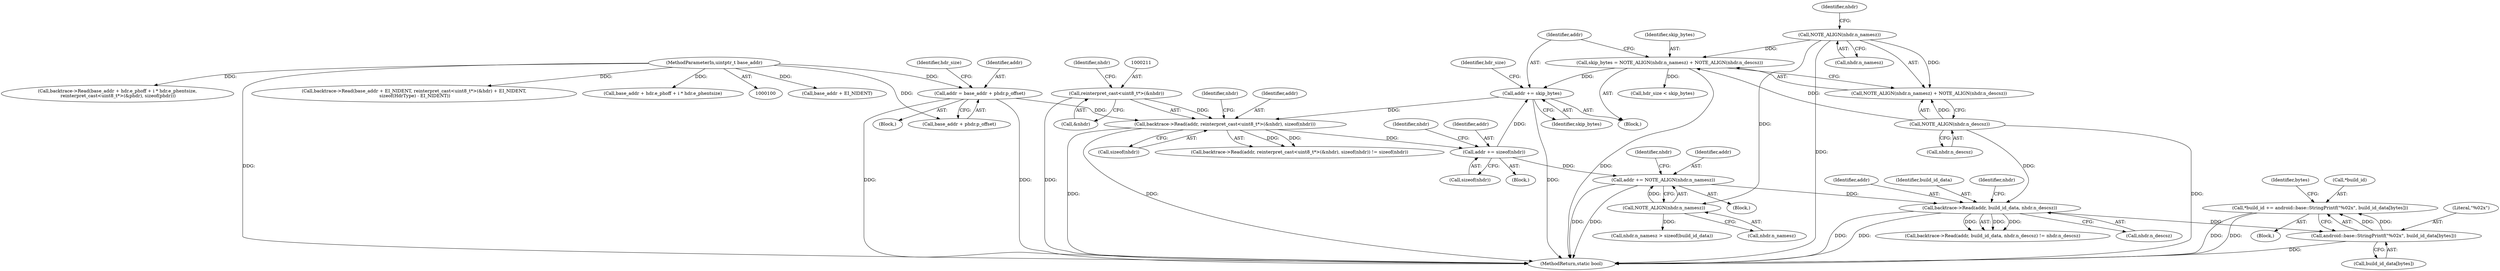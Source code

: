 digraph "0_Android_d917514bd6b270df431ea4e781a865764d406120@pointer" {
"1000282" [label="(Call,*build_id += android::base::StringPrintf(\"%02x\", build_id_data[bytes]))"];
"1000285" [label="(Call,android::base::StringPrintf(\"%02x\", build_id_data[bytes]))"];
"1000256" [label="(Call,backtrace->Read(addr, build_id_data, nhdr.n_descsz))"];
"1000232" [label="(Call,addr += NOTE_ALIGN(nhdr.n_namesz))"];
"1000234" [label="(Call,NOTE_ALIGN(nhdr.n_namesz))"];
"1000302" [label="(Call,NOTE_ALIGN(nhdr.n_namesz))"];
"1000221" [label="(Call,addr += sizeof(nhdr))"];
"1000208" [label="(Call,backtrace->Read(addr, reinterpret_cast<uint8_t*>(&nhdr), sizeof(nhdr)))"];
"1000310" [label="(Call,addr += skip_bytes)"];
"1000299" [label="(Call,skip_bytes = NOTE_ALIGN(nhdr.n_namesz) + NOTE_ALIGN(nhdr.n_descsz))"];
"1000306" [label="(Call,NOTE_ALIGN(nhdr.n_descsz))"];
"1000192" [label="(Call,addr = base_addr + phdr.p_offset)"];
"1000102" [label="(MethodParameterIn,uintptr_t base_addr)"];
"1000210" [label="(Call,reinterpret_cast<uint8_t*>(&nhdr))"];
"1000282" [label="(Call,*build_id += android::base::StringPrintf(\"%02x\", build_id_data[bytes]))"];
"1000201" [label="(Identifier,hdr_size)"];
"1000306" [label="(Call,NOTE_ALIGN(nhdr.n_descsz))"];
"1000287" [label="(Call,build_id_data[bytes])"];
"1000228" [label="(Identifier,nhdr)"];
"1000280" [label="(Identifier,bytes)"];
"1000217" [label="(Identifier,nhdr)"];
"1000315" [label="(Identifier,hdr_size)"];
"1000234" [label="(Call,NOTE_ALIGN(nhdr.n_namesz))"];
"1000193" [label="(Identifier,addr)"];
"1000208" [label="(Call,backtrace->Read(addr, reinterpret_cast<uint8_t*>(&nhdr), sizeof(nhdr)))"];
"1000119" [label="(Call,base_addr + EI_NIDENT)"];
"1000256" [label="(Call,backtrace->Read(addr, build_id_data, nhdr.n_descsz))"];
"1000155" [label="(Call,backtrace->Read(base_addr + hdr.e_phoff + i * hdr.e_phentsize,\n reinterpret_cast<uint8_t*>(&phdr), sizeof(phdr)))"];
"1000302" [label="(Call,NOTE_ALIGN(nhdr.n_namesz))"];
"1000293" [label="(Block,)"];
"1000301" [label="(Call,NOTE_ALIGN(nhdr.n_namesz) + NOTE_ALIGN(nhdr.n_descsz))"];
"1000307" [label="(Call,nhdr.n_descsz)"];
"1000311" [label="(Identifier,addr)"];
"1000233" [label="(Identifier,addr)"];
"1000192" [label="(Call,addr = base_addr + phdr.p_offset)"];
"1000257" [label="(Identifier,addr)"];
"1000259" [label="(Call,nhdr.n_descsz)"];
"1000209" [label="(Identifier,addr)"];
"1000235" [label="(Call,nhdr.n_namesz)"];
"1000299" [label="(Call,skip_bytes = NOTE_ALIGN(nhdr.n_namesz) + NOTE_ALIGN(nhdr.n_descsz))"];
"1000240" [label="(Call,nhdr.n_namesz > sizeof(build_id_data))"];
"1000324" [label="(MethodReturn,static bool)"];
"1000308" [label="(Identifier,nhdr)"];
"1000285" [label="(Call,android::base::StringPrintf(\"%02x\", build_id_data[bytes]))"];
"1000281" [label="(Block,)"];
"1000242" [label="(Identifier,nhdr)"];
"1000204" [label="(Block,)"];
"1000232" [label="(Call,addr += NOTE_ALIGN(nhdr.n_namesz))"];
"1000258" [label="(Identifier,build_id_data)"];
"1000222" [label="(Identifier,addr)"];
"1000118" [label="(Call,backtrace->Read(base_addr + EI_NIDENT, reinterpret_cast<uint8_t*>(&hdr) + EI_NIDENT,\n sizeof(HdrType) - EI_NIDENT))"];
"1000221" [label="(Call,addr += sizeof(nhdr))"];
"1000207" [label="(Call,backtrace->Read(addr, reinterpret_cast<uint8_t*>(&nhdr), sizeof(nhdr)) != sizeof(nhdr))"];
"1000212" [label="(Call,&nhdr)"];
"1000215" [label="(Identifier,nhdr)"];
"1000231" [label="(Block,)"];
"1000255" [label="(Call,backtrace->Read(addr, build_id_data, nhdr.n_descsz) != nhdr.n_descsz)"];
"1000310" [label="(Call,addr += skip_bytes)"];
"1000156" [label="(Call,base_addr + hdr.e_phoff + i * hdr.e_phentsize)"];
"1000286" [label="(Literal,\"%02x\")"];
"1000303" [label="(Call,nhdr.n_namesz)"];
"1000194" [label="(Call,base_addr + phdr.p_offset)"];
"1000283" [label="(Call,*build_id)"];
"1000263" [label="(Identifier,nhdr)"];
"1000184" [label="(Block,)"];
"1000223" [label="(Call,sizeof(nhdr))"];
"1000210" [label="(Call,reinterpret_cast<uint8_t*>(&nhdr))"];
"1000214" [label="(Call,sizeof(nhdr))"];
"1000102" [label="(MethodParameterIn,uintptr_t base_addr)"];
"1000314" [label="(Call,hdr_size < skip_bytes)"];
"1000312" [label="(Identifier,skip_bytes)"];
"1000300" [label="(Identifier,skip_bytes)"];
"1000282" -> "1000281"  [label="AST: "];
"1000282" -> "1000285"  [label="CFG: "];
"1000283" -> "1000282"  [label="AST: "];
"1000285" -> "1000282"  [label="AST: "];
"1000280" -> "1000282"  [label="CFG: "];
"1000282" -> "1000324"  [label="DDG: "];
"1000282" -> "1000324"  [label="DDG: "];
"1000285" -> "1000282"  [label="DDG: "];
"1000285" -> "1000282"  [label="DDG: "];
"1000285" -> "1000287"  [label="CFG: "];
"1000286" -> "1000285"  [label="AST: "];
"1000287" -> "1000285"  [label="AST: "];
"1000285" -> "1000324"  [label="DDG: "];
"1000256" -> "1000285"  [label="DDG: "];
"1000256" -> "1000255"  [label="AST: "];
"1000256" -> "1000259"  [label="CFG: "];
"1000257" -> "1000256"  [label="AST: "];
"1000258" -> "1000256"  [label="AST: "];
"1000259" -> "1000256"  [label="AST: "];
"1000263" -> "1000256"  [label="CFG: "];
"1000256" -> "1000324"  [label="DDG: "];
"1000256" -> "1000324"  [label="DDG: "];
"1000256" -> "1000255"  [label="DDG: "];
"1000256" -> "1000255"  [label="DDG: "];
"1000256" -> "1000255"  [label="DDG: "];
"1000232" -> "1000256"  [label="DDG: "];
"1000306" -> "1000256"  [label="DDG: "];
"1000232" -> "1000231"  [label="AST: "];
"1000232" -> "1000234"  [label="CFG: "];
"1000233" -> "1000232"  [label="AST: "];
"1000234" -> "1000232"  [label="AST: "];
"1000242" -> "1000232"  [label="CFG: "];
"1000232" -> "1000324"  [label="DDG: "];
"1000232" -> "1000324"  [label="DDG: "];
"1000234" -> "1000232"  [label="DDG: "];
"1000221" -> "1000232"  [label="DDG: "];
"1000234" -> "1000235"  [label="CFG: "];
"1000235" -> "1000234"  [label="AST: "];
"1000302" -> "1000234"  [label="DDG: "];
"1000234" -> "1000240"  [label="DDG: "];
"1000302" -> "1000301"  [label="AST: "];
"1000302" -> "1000303"  [label="CFG: "];
"1000303" -> "1000302"  [label="AST: "];
"1000308" -> "1000302"  [label="CFG: "];
"1000302" -> "1000324"  [label="DDG: "];
"1000302" -> "1000299"  [label="DDG: "];
"1000302" -> "1000301"  [label="DDG: "];
"1000221" -> "1000204"  [label="AST: "];
"1000221" -> "1000223"  [label="CFG: "];
"1000222" -> "1000221"  [label="AST: "];
"1000223" -> "1000221"  [label="AST: "];
"1000228" -> "1000221"  [label="CFG: "];
"1000208" -> "1000221"  [label="DDG: "];
"1000221" -> "1000310"  [label="DDG: "];
"1000208" -> "1000207"  [label="AST: "];
"1000208" -> "1000214"  [label="CFG: "];
"1000209" -> "1000208"  [label="AST: "];
"1000210" -> "1000208"  [label="AST: "];
"1000214" -> "1000208"  [label="AST: "];
"1000217" -> "1000208"  [label="CFG: "];
"1000208" -> "1000324"  [label="DDG: "];
"1000208" -> "1000324"  [label="DDG: "];
"1000208" -> "1000207"  [label="DDG: "];
"1000208" -> "1000207"  [label="DDG: "];
"1000310" -> "1000208"  [label="DDG: "];
"1000192" -> "1000208"  [label="DDG: "];
"1000210" -> "1000208"  [label="DDG: "];
"1000310" -> "1000293"  [label="AST: "];
"1000310" -> "1000312"  [label="CFG: "];
"1000311" -> "1000310"  [label="AST: "];
"1000312" -> "1000310"  [label="AST: "];
"1000315" -> "1000310"  [label="CFG: "];
"1000310" -> "1000324"  [label="DDG: "];
"1000299" -> "1000310"  [label="DDG: "];
"1000299" -> "1000293"  [label="AST: "];
"1000299" -> "1000301"  [label="CFG: "];
"1000300" -> "1000299"  [label="AST: "];
"1000301" -> "1000299"  [label="AST: "];
"1000311" -> "1000299"  [label="CFG: "];
"1000299" -> "1000324"  [label="DDG: "];
"1000306" -> "1000299"  [label="DDG: "];
"1000299" -> "1000314"  [label="DDG: "];
"1000306" -> "1000301"  [label="AST: "];
"1000306" -> "1000307"  [label="CFG: "];
"1000307" -> "1000306"  [label="AST: "];
"1000301" -> "1000306"  [label="CFG: "];
"1000306" -> "1000324"  [label="DDG: "];
"1000306" -> "1000301"  [label="DDG: "];
"1000192" -> "1000184"  [label="AST: "];
"1000192" -> "1000194"  [label="CFG: "];
"1000193" -> "1000192"  [label="AST: "];
"1000194" -> "1000192"  [label="AST: "];
"1000201" -> "1000192"  [label="CFG: "];
"1000192" -> "1000324"  [label="DDG: "];
"1000192" -> "1000324"  [label="DDG: "];
"1000102" -> "1000192"  [label="DDG: "];
"1000102" -> "1000100"  [label="AST: "];
"1000102" -> "1000324"  [label="DDG: "];
"1000102" -> "1000118"  [label="DDG: "];
"1000102" -> "1000119"  [label="DDG: "];
"1000102" -> "1000155"  [label="DDG: "];
"1000102" -> "1000156"  [label="DDG: "];
"1000102" -> "1000194"  [label="DDG: "];
"1000210" -> "1000212"  [label="CFG: "];
"1000211" -> "1000210"  [label="AST: "];
"1000212" -> "1000210"  [label="AST: "];
"1000215" -> "1000210"  [label="CFG: "];
"1000210" -> "1000324"  [label="DDG: "];
}
